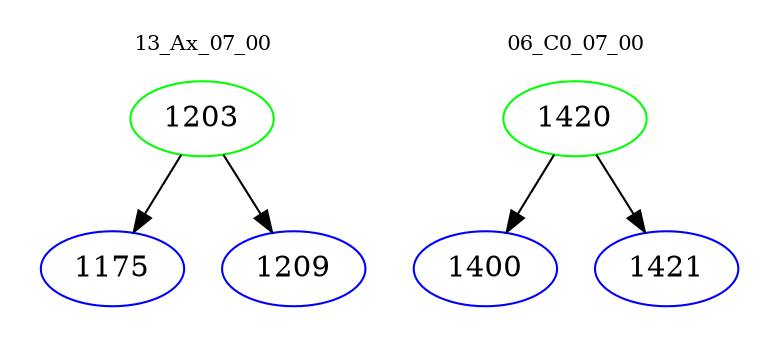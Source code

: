 digraph{
subgraph cluster_0 {
color = white
label = "13_Ax_07_00";
fontsize=10;
T0_1203 [label="1203", color="green"]
T0_1203 -> T0_1175 [color="black"]
T0_1175 [label="1175", color="blue"]
T0_1203 -> T0_1209 [color="black"]
T0_1209 [label="1209", color="blue"]
}
subgraph cluster_1 {
color = white
label = "06_C0_07_00";
fontsize=10;
T1_1420 [label="1420", color="green"]
T1_1420 -> T1_1400 [color="black"]
T1_1400 [label="1400", color="blue"]
T1_1420 -> T1_1421 [color="black"]
T1_1421 [label="1421", color="blue"]
}
}
